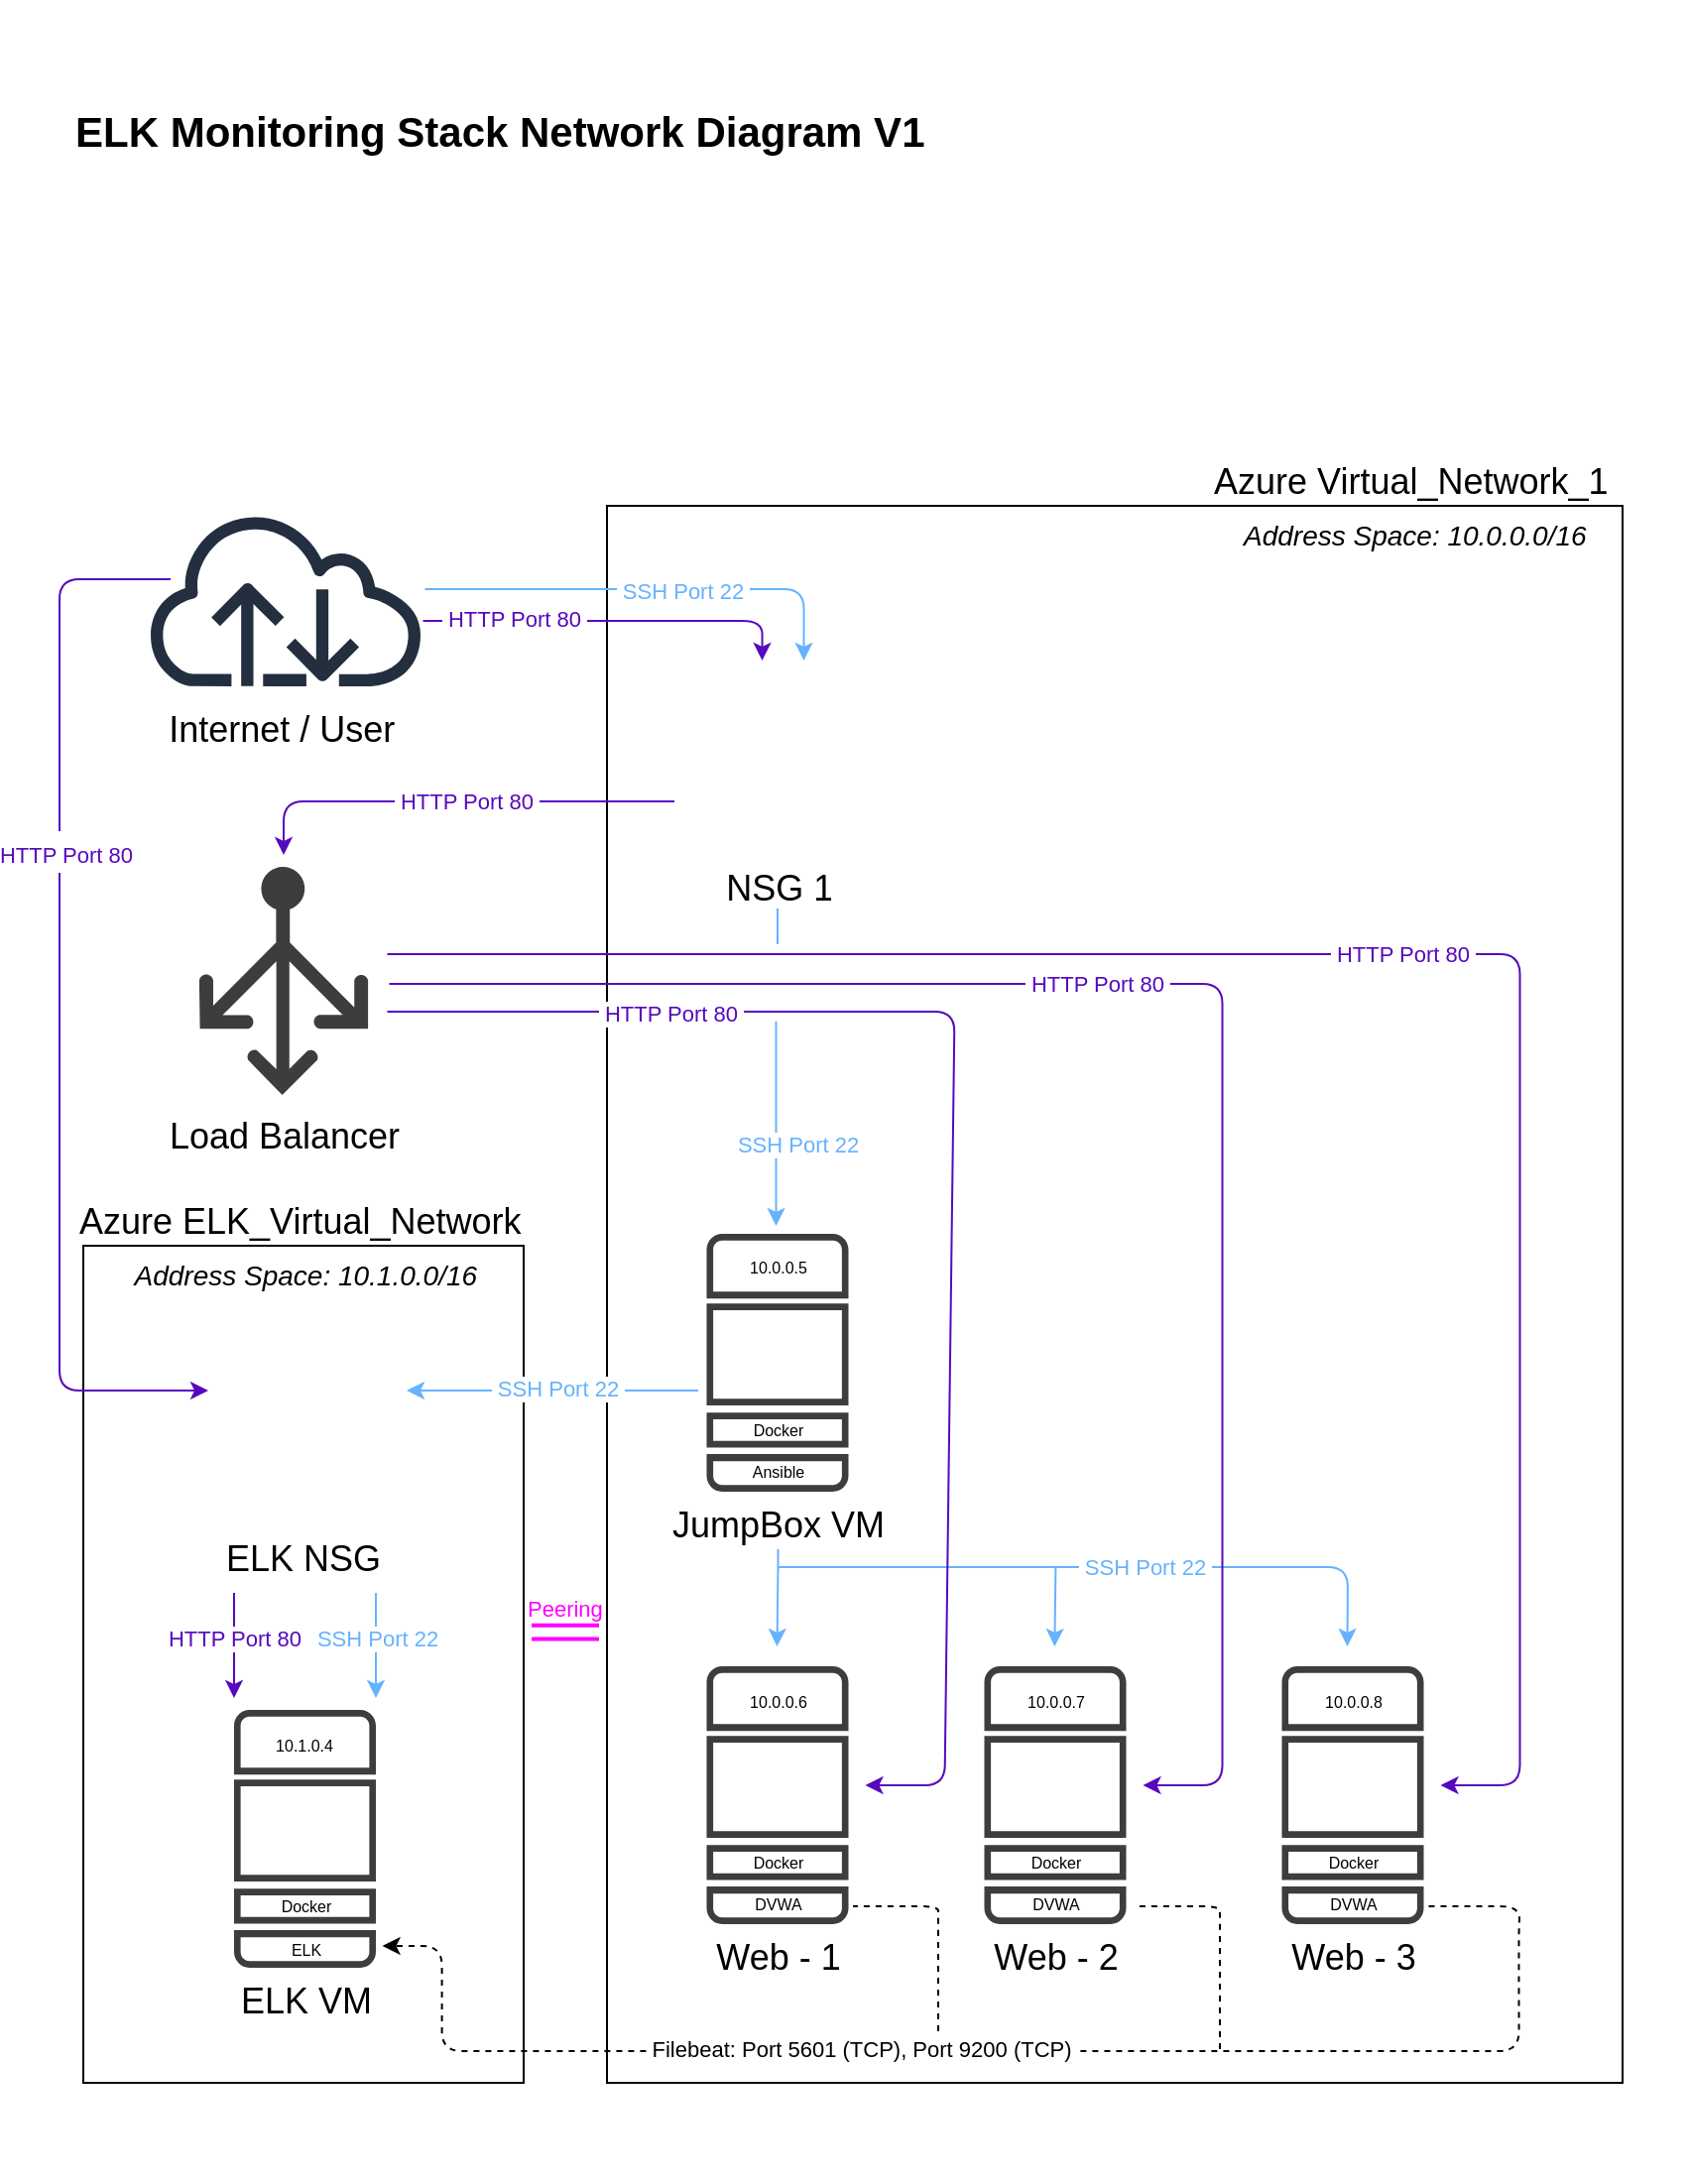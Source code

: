 <mxfile version="13.7.2" type="google"><diagram id="b9fKlHiXjca3_mxiu_G_" name="Page-1"><mxGraphModel dx="1558" dy="871" grid="0" gridSize="10" guides="1" tooltips="1" connect="1" arrows="1" fold="1" page="1" pageScale="1" pageWidth="850" pageHeight="1100" math="0" shadow="0"><root><mxCell id="0"/><mxCell id="1" parent="0"/><mxCell id="QdMaAmg-uAzreIwbfFAJ-1" value="" style="rounded=0;whiteSpace=wrap;html=1;strokeColor=none;" parent="1" vertex="1"><mxGeometry width="850" height="1100" as="geometry"/></mxCell><mxCell id="QdMaAmg-uAzreIwbfFAJ-8" value="" style="verticalLabelPosition=bottom;verticalAlign=top;html=1;shape=mxgraph.basic.rect;fillColor2=none;strokeWidth=1;size=20;indent=5;shadow=0;fontFamily=Helvetica;fontSize=15;fontColor=#000000;" parent="1" vertex="1"><mxGeometry x="42" y="628" width="222" height="422" as="geometry"/></mxCell><mxCell id="QdMaAmg-uAzreIwbfFAJ-27" value="ELK VM" style="points=[[0.015,0.015,0],[0.985,0.015,0],[0.985,0.985,0],[0.015,0.985,0],[0.25,0,0],[0.5,0,0],[0.75,0,0],[1,0.25,0],[1,0.5,0],[1,0.75,0],[0.75,1,0],[0.5,1,0],[0.25,1,0],[0,0.75,0],[0,0.5,0],[0,0.25,0]];verticalLabelPosition=bottom;html=1;verticalAlign=top;aspect=fixed;align=center;pointerEvents=1;shape=mxgraph.cisco19.server;fillColor=#3D3D3D;strokeColor=none;shadow=0;fontFamily=Helvetica;fontSize=18;fontColor=#000000;" parent="1" vertex="1"><mxGeometry x="118" y="862" width="71.5" height="130" as="geometry"/></mxCell><mxCell id="jG11KLYhDH98yMOXeTT1-23" value="" style="rounded=0;whiteSpace=wrap;html=1;" vertex="1" parent="1"><mxGeometry x="306" y="255" width="512" height="795" as="geometry"/></mxCell><mxCell id="QdMaAmg-uAzreIwbfFAJ-7" value="ELK Monitoring Stack Network Diagram V1" style="text;spacingLeft=4;spacingRight=4;overflow=hidden;rotatable=0;points=[[0,0.5],[1,0.5]];portConstraint=eastwest;fontSize=21;shadow=0;fontFamily=Helvetica;fontStyle=1;" parent="1" vertex="1"><mxGeometry x="32" y="47" width="450" height="30" as="geometry"/></mxCell><mxCell id="QdMaAmg-uAzreIwbfFAJ-13" value="" style="shape=image;html=1;verticalAlign=top;verticalLabelPosition=bottom;labelBackgroundColor=#ffffff;imageAspect=0;aspect=fixed;image=https://cdn2.iconfinder.com/data/icons/e-commerce-glyph-2/614/25_-_Shield-128.png;shadow=0;fontFamily=Helvetica;fontSize=18;fontColor=#000000;fillColor=#5E5E5E;" parent="1" vertex="1"><mxGeometry x="89" y="658" width="128" height="128" as="geometry"/></mxCell><mxCell id="QdMaAmg-uAzreIwbfFAJ-26" value="" style="group" parent="1" vertex="1" connectable="0"><mxGeometry x="106" y="877" width="71.5" height="130" as="geometry"/></mxCell><mxCell id="QdMaAmg-uAzreIwbfFAJ-28" value="" style="verticalLabelPosition=bottom;verticalAlign=top;html=1;shape=mxgraph.basic.rect;fillColor2=none;strokeWidth=1;size=20;indent=5;shadow=0;fillColor=#ffffff;fontFamily=Helvetica;fontSize=18;fontColor=#000000;strokeColor=none;" parent="QdMaAmg-uAzreIwbfFAJ-26" vertex="1"><mxGeometry x="20.12" y="27.38" width="50" height="40" as="geometry"/></mxCell><mxCell id="QdMaAmg-uAzreIwbfFAJ-50" value="" style="group" parent="1" vertex="1" connectable="0"><mxGeometry x="59" y="217" width="179" height="170" as="geometry"/></mxCell><mxCell id="QdMaAmg-uAzreIwbfFAJ-3" value="" style="outlineConnect=0;fontColor=#232F3E;gradientColor=none;strokeColor=#232F3E;fillColor=#ffffff;dashed=0;verticalLabelPosition=bottom;verticalAlign=top;align=center;html=1;fontSize=12;fontStyle=0;aspect=fixed;shape=mxgraph.aws4.resourceIcon;resIcon=mxgraph.aws4.internet;" parent="QdMaAmg-uAzreIwbfFAJ-50" vertex="1"><mxGeometry width="170" height="170" as="geometry"/></mxCell><mxCell id="QdMaAmg-uAzreIwbfFAJ-49" value="Internet / User" style="text;spacingLeft=4;spacingRight=4;overflow=hidden;rotatable=0;points=[[0,0.5],[1,0.5]];portConstraint=eastwest;fontSize=18;shadow=0;fontFamily=Helvetica;fontStyle=0;" parent="QdMaAmg-uAzreIwbfFAJ-50" vertex="1"><mxGeometry x="20.12" y="133" width="129.75" height="28" as="geometry"/></mxCell><mxCell id="QdMaAmg-uAzreIwbfFAJ-52" value="&lt;font style=&quot;font-size: 18px&quot;&gt;Load Balancer&lt;/font&gt;" style="aspect=fixed;pointerEvents=1;shadow=0;dashed=0;html=1;strokeColor=none;labelPosition=center;verticalLabelPosition=bottom;verticalAlign=top;align=center;fillColor=#3D3D3D;shape=mxgraph.azure.load_balancer_generic;fontFamily=Helvetica;fontSize=21;fontColor=#000000;" parent="1" vertex="1"><mxGeometry x="100.45" y="437" width="85.1" height="115" as="geometry"/></mxCell><mxCell id="jG11KLYhDH98yMOXeTT1-22" value="" style="group" vertex="1" connectable="0" parent="1"><mxGeometry x="328" y="350" width="438.25" height="620" as="geometry"/></mxCell><mxCell id="QdMaAmg-uAzreIwbfFAJ-12" value="" style="shape=image;html=1;verticalAlign=top;verticalLabelPosition=bottom;labelBackgroundColor=#ffffff;imageAspect=0;aspect=fixed;image=https://cdn2.iconfinder.com/data/icons/e-commerce-glyph-2/614/25_-_Shield-128.png;shadow=0;fontFamily=Helvetica;fontSize=18;fontColor=#000000;fillColor=#5E5E5E;" parent="jG11KLYhDH98yMOXeTT1-22" vertex="1"><mxGeometry y="-28" width="128" height="128" as="geometry"/></mxCell><mxCell id="QdMaAmg-uAzreIwbfFAJ-30" value="" style="group" parent="jG11KLYhDH98yMOXeTT1-22" vertex="1" connectable="0"><mxGeometry x="28.25" y="272" width="71.5" height="130" as="geometry"/></mxCell><mxCell id="QdMaAmg-uAzreIwbfFAJ-31" value="JumpBox VM" style="points=[[0.015,0.015,0],[0.985,0.015,0],[0.985,0.985,0],[0.015,0.985,0],[0.25,0,0],[0.5,0,0],[0.75,0,0],[1,0.25,0],[1,0.5,0],[1,0.75,0],[0.75,1,0],[0.5,1,0],[0.25,1,0],[0,0.75,0],[0,0.5,0],[0,0.25,0]];verticalLabelPosition=bottom;html=1;verticalAlign=top;aspect=fixed;align=center;pointerEvents=1;shape=mxgraph.cisco19.server;fillColor=#3D3D3D;strokeColor=none;shadow=0;fontFamily=Helvetica;fontSize=18;fontColor=#000000;" parent="QdMaAmg-uAzreIwbfFAJ-30" vertex="1"><mxGeometry width="71.5" height="130" as="geometry"/></mxCell><mxCell id="QdMaAmg-uAzreIwbfFAJ-32" value="" style="verticalLabelPosition=bottom;verticalAlign=top;html=1;shape=mxgraph.basic.rect;fillColor2=none;strokeWidth=1;size=20;indent=5;shadow=0;fillColor=#ffffff;fontFamily=Helvetica;fontSize=18;fontColor=#000000;strokeColor=none;" parent="QdMaAmg-uAzreIwbfFAJ-30" vertex="1"><mxGeometry x="10.75" y="40" width="50" height="40" as="geometry"/></mxCell><mxCell id="QdMaAmg-uAzreIwbfFAJ-33" value="" style="shape=image;html=1;verticalAlign=top;verticalLabelPosition=bottom;labelBackgroundColor=#ffffff;imageAspect=0;aspect=fixed;image=https://cdn1.iconfinder.com/data/icons/social-media-2106/24/social_media_social_media_logo_docker-128.png;shadow=0;fillColor=#3D3D3D;fontFamily=Helvetica;fontSize=18;fontColor=#000000;" parent="QdMaAmg-uAzreIwbfFAJ-30" vertex="1"><mxGeometry x="13.37" y="40" width="44.75" height="44.75" as="geometry"/></mxCell><mxCell id="jG11KLYhDH98yMOXeTT1-66" value="Ansible" style="edgeLabel;resizable=0;html=1;align=center;verticalAlign=middle;fontSize=8;" connectable="0" vertex="1" parent="QdMaAmg-uAzreIwbfFAJ-30"><mxGeometry x="35.74" y="120.002" as="geometry"/></mxCell><mxCell id="jG11KLYhDH98yMOXeTT1-93" value="&lt;font style=&quot;font-size: 8px&quot;&gt;10.0.0.5&lt;/font&gt;" style="edgeLabel;resizable=0;html=1;align=center;verticalAlign=middle;fontSize=8;" connectable="0" vertex="1" parent="QdMaAmg-uAzreIwbfFAJ-30"><mxGeometry x="35.75" y="16.999" as="geometry"/></mxCell><mxCell id="QdMaAmg-uAzreIwbfFAJ-36" value="" style="group" parent="jG11KLYhDH98yMOXeTT1-22" vertex="1" connectable="0"><mxGeometry x="28.25" y="490" width="71.5" height="130" as="geometry"/></mxCell><mxCell id="QdMaAmg-uAzreIwbfFAJ-37" value="Web - 1" style="points=[[0.015,0.015,0],[0.985,0.015,0],[0.985,0.985,0],[0.015,0.985,0],[0.25,0,0],[0.5,0,0],[0.75,0,0],[1,0.25,0],[1,0.5,0],[1,0.75,0],[0.75,1,0],[0.5,1,0],[0.25,1,0],[0,0.75,0],[0,0.5,0],[0,0.25,0]];verticalLabelPosition=bottom;html=1;verticalAlign=top;aspect=fixed;align=center;pointerEvents=1;shape=mxgraph.cisco19.server;fillColor=#3D3D3D;strokeColor=none;shadow=0;fontFamily=Helvetica;fontSize=18;fontColor=#000000;" parent="QdMaAmg-uAzreIwbfFAJ-36" vertex="1"><mxGeometry width="71.5" height="130" as="geometry"/></mxCell><mxCell id="QdMaAmg-uAzreIwbfFAJ-38" value="" style="verticalLabelPosition=bottom;verticalAlign=top;html=1;shape=mxgraph.basic.rect;fillColor2=none;strokeWidth=1;size=20;indent=5;shadow=0;fillColor=#ffffff;fontFamily=Helvetica;fontSize=18;fontColor=#000000;strokeColor=none;" parent="QdMaAmg-uAzreIwbfFAJ-36" vertex="1"><mxGeometry x="10.75" y="40" width="50" height="40" as="geometry"/></mxCell><mxCell id="QdMaAmg-uAzreIwbfFAJ-39" value="" style="shape=image;html=1;verticalAlign=top;verticalLabelPosition=bottom;labelBackgroundColor=#ffffff;imageAspect=0;aspect=fixed;image=https://cdn1.iconfinder.com/data/icons/social-media-2106/24/social_media_social_media_logo_docker-128.png;shadow=0;fillColor=#3D3D3D;fontFamily=Helvetica;fontSize=18;fontColor=#000000;" parent="QdMaAmg-uAzreIwbfFAJ-36" vertex="1"><mxGeometry x="13.37" y="40" width="44.75" height="44.75" as="geometry"/></mxCell><mxCell id="jG11KLYhDH98yMOXeTT1-70" value="&lt;font style=&quot;font-size: 8px&quot;&gt;Docker&lt;/font&gt;" style="edgeLabel;resizable=0;html=1;align=center;verticalAlign=middle;fontSize=8;" connectable="0" vertex="1" parent="QdMaAmg-uAzreIwbfFAJ-36"><mxGeometry x="35.74" y="98.997" as="geometry"/></mxCell><mxCell id="jG11KLYhDH98yMOXeTT1-74" value="&lt;font style=&quot;font-size: 8px&quot;&gt;DVWA&lt;/font&gt;" style="edgeLabel;resizable=0;html=1;align=center;verticalAlign=middle;fontSize=8;" connectable="0" vertex="1" parent="QdMaAmg-uAzreIwbfFAJ-36"><mxGeometry x="35.74" y="119.997" as="geometry"/></mxCell><mxCell id="jG11KLYhDH98yMOXeTT1-92" value="&lt;font style=&quot;font-size: 8px&quot;&gt;10.0.0.6&lt;/font&gt;" style="edgeLabel;resizable=0;html=1;align=center;verticalAlign=middle;fontSize=8;" connectable="0" vertex="1" parent="QdMaAmg-uAzreIwbfFAJ-36"><mxGeometry x="35.75" y="17.999" as="geometry"/></mxCell><mxCell id="QdMaAmg-uAzreIwbfFAJ-40" value="" style="group" parent="jG11KLYhDH98yMOXeTT1-22" vertex="1" connectable="0"><mxGeometry x="168.25" y="490" width="71.5" height="130" as="geometry"/></mxCell><mxCell id="QdMaAmg-uAzreIwbfFAJ-41" value="Web - 2" style="points=[[0.015,0.015,0],[0.985,0.015,0],[0.985,0.985,0],[0.015,0.985,0],[0.25,0,0],[0.5,0,0],[0.75,0,0],[1,0.25,0],[1,0.5,0],[1,0.75,0],[0.75,1,0],[0.5,1,0],[0.25,1,0],[0,0.75,0],[0,0.5,0],[0,0.25,0]];verticalLabelPosition=bottom;html=1;verticalAlign=top;aspect=fixed;align=center;pointerEvents=1;shape=mxgraph.cisco19.server;fillColor=#3D3D3D;strokeColor=none;shadow=0;fontFamily=Helvetica;fontSize=18;fontColor=#000000;" parent="QdMaAmg-uAzreIwbfFAJ-40" vertex="1"><mxGeometry width="71.5" height="130" as="geometry"/></mxCell><mxCell id="QdMaAmg-uAzreIwbfFAJ-42" value="" style="verticalLabelPosition=bottom;verticalAlign=top;html=1;shape=mxgraph.basic.rect;fillColor2=none;strokeWidth=1;size=20;indent=5;shadow=0;fillColor=#ffffff;fontFamily=Helvetica;fontSize=18;fontColor=#000000;strokeColor=none;" parent="QdMaAmg-uAzreIwbfFAJ-40" vertex="1"><mxGeometry x="10.75" y="40" width="50" height="40" as="geometry"/></mxCell><mxCell id="QdMaAmg-uAzreIwbfFAJ-43" value="" style="shape=image;html=1;verticalAlign=top;verticalLabelPosition=bottom;labelBackgroundColor=#ffffff;imageAspect=0;aspect=fixed;image=https://cdn1.iconfinder.com/data/icons/social-media-2106/24/social_media_social_media_logo_docker-128.png;shadow=0;fillColor=#3D3D3D;fontFamily=Helvetica;fontSize=18;fontColor=#000000;" parent="QdMaAmg-uAzreIwbfFAJ-40" vertex="1"><mxGeometry x="13.37" y="40" width="44.75" height="44.75" as="geometry"/></mxCell><mxCell id="jG11KLYhDH98yMOXeTT1-71" value="&lt;font style=&quot;font-size: 8px&quot;&gt;Docker&lt;/font&gt;" style="edgeLabel;resizable=0;html=1;align=center;verticalAlign=middle;fontSize=8;" connectable="0" vertex="1" parent="QdMaAmg-uAzreIwbfFAJ-40"><mxGeometry x="35.75" y="98.997" as="geometry"/></mxCell><mxCell id="jG11KLYhDH98yMOXeTT1-75" value="&lt;font style=&quot;font-size: 8px&quot;&gt;DVWA&lt;/font&gt;" style="edgeLabel;resizable=0;html=1;align=center;verticalAlign=middle;fontSize=8;" connectable="0" vertex="1" parent="QdMaAmg-uAzreIwbfFAJ-40"><mxGeometry x="35.74" y="119.997" as="geometry"/></mxCell><mxCell id="jG11KLYhDH98yMOXeTT1-94" value="&lt;font style=&quot;font-size: 8px&quot;&gt;10.0.0.7&lt;/font&gt;" style="edgeLabel;resizable=0;html=1;align=center;verticalAlign=middle;fontSize=8;" connectable="0" vertex="1" parent="QdMaAmg-uAzreIwbfFAJ-40"><mxGeometry x="35.75" y="17.999" as="geometry"/></mxCell><mxCell id="QdMaAmg-uAzreIwbfFAJ-44" value="" style="group" parent="jG11KLYhDH98yMOXeTT1-22" vertex="1" connectable="0"><mxGeometry x="318.25" y="490" width="71.5" height="130" as="geometry"/></mxCell><mxCell id="QdMaAmg-uAzreIwbfFAJ-45" value="Web - 3" style="points=[[0.015,0.015,0],[0.985,0.015,0],[0.985,0.985,0],[0.015,0.985,0],[0.25,0,0],[0.5,0,0],[0.75,0,0],[1,0.25,0],[1,0.5,0],[1,0.75,0],[0.75,1,0],[0.5,1,0],[0.25,1,0],[0,0.75,0],[0,0.5,0],[0,0.25,0]];verticalLabelPosition=bottom;html=1;verticalAlign=top;aspect=fixed;align=center;pointerEvents=1;shape=mxgraph.cisco19.server;fillColor=#3D3D3D;strokeColor=none;shadow=0;fontFamily=Helvetica;fontSize=18;fontColor=#000000;" parent="QdMaAmg-uAzreIwbfFAJ-44" vertex="1"><mxGeometry width="71.5" height="130" as="geometry"/></mxCell><mxCell id="QdMaAmg-uAzreIwbfFAJ-46" value="" style="verticalLabelPosition=bottom;verticalAlign=top;html=1;shape=mxgraph.basic.rect;fillColor2=none;strokeWidth=1;size=20;indent=5;shadow=0;fillColor=#ffffff;fontFamily=Helvetica;fontSize=18;fontColor=#000000;strokeColor=none;" parent="QdMaAmg-uAzreIwbfFAJ-44" vertex="1"><mxGeometry x="10.75" y="40" width="50" height="40" as="geometry"/></mxCell><mxCell id="QdMaAmg-uAzreIwbfFAJ-47" value="" style="shape=image;html=1;verticalAlign=top;verticalLabelPosition=bottom;labelBackgroundColor=#ffffff;imageAspect=0;aspect=fixed;image=https://cdn1.iconfinder.com/data/icons/social-media-2106/24/social_media_social_media_logo_docker-128.png;shadow=0;fillColor=#3D3D3D;fontFamily=Helvetica;fontSize=18;fontColor=#000000;" parent="QdMaAmg-uAzreIwbfFAJ-44" vertex="1"><mxGeometry x="13.37" y="40" width="44.75" height="44.75" as="geometry"/></mxCell><mxCell id="jG11KLYhDH98yMOXeTT1-72" value="&lt;font style=&quot;font-size: 8px&quot;&gt;Docker&lt;/font&gt;" style="edgeLabel;resizable=0;html=1;align=center;verticalAlign=middle;fontSize=8;" connectable="0" vertex="1" parent="QdMaAmg-uAzreIwbfFAJ-44"><mxGeometry x="35.75" y="98.997" as="geometry"/></mxCell><mxCell id="jG11KLYhDH98yMOXeTT1-76" value="&lt;font style=&quot;font-size: 8px&quot;&gt;DVWA&lt;/font&gt;" style="edgeLabel;resizable=0;html=1;align=center;verticalAlign=middle;fontSize=8;" connectable="0" vertex="1" parent="QdMaAmg-uAzreIwbfFAJ-44"><mxGeometry x="35.75" y="119.997" as="geometry"/></mxCell><mxCell id="jG11KLYhDH98yMOXeTT1-95" value="&lt;font style=&quot;font-size: 8px&quot;&gt;10.0.0.8&lt;/font&gt;" style="edgeLabel;resizable=0;html=1;align=center;verticalAlign=middle;fontSize=8;" connectable="0" vertex="1" parent="QdMaAmg-uAzreIwbfFAJ-44"><mxGeometry x="35.75" y="17.999" as="geometry"/></mxCell><mxCell id="jqJ9_pUD_iUYPX8hGnR9-3" value="" style="endArrow=classic;html=1;fillColor=#dae8fc;fontColor=#66B2FF;strokeColor=#66B2FF;" parent="jG11KLYhDH98yMOXeTT1-22" edge="1"><mxGeometry relative="1" as="geometry"><mxPoint x="63.25" y="165" as="sourcePoint"/><mxPoint x="63.25" y="268" as="targetPoint"/></mxGeometry></mxCell><mxCell id="jqJ9_pUD_iUYPX8hGnR9-4" value="&lt;font style=&quot;font-size: 8px&quot;&gt;Docker&lt;/font&gt;" style="edgeLabel;resizable=0;html=1;align=center;verticalAlign=middle;fontSize=8;" parent="jqJ9_pUD_iUYPX8hGnR9-3" connectable="0" vertex="1"><mxGeometry relative="1" as="geometry"><mxPoint x="0.74" y="154.55" as="offset"/></mxGeometry></mxCell><mxCell id="jG11KLYhDH98yMOXeTT1-12" value="" style="group" vertex="1" connectable="0" parent="jG11KLYhDH98yMOXeTT1-22"><mxGeometry x="49.25" y="431" width="302.25" height="49" as="geometry"/></mxCell><mxCell id="jqJ9_pUD_iUYPX8hGnR9-8" value="" style="endArrow=classic;html=1;fillColor=#66B2FF;fontColor=#66B2FF;strokeColor=#66B2FF;" parent="jG11KLYhDH98yMOXeTT1-12" edge="1"><mxGeometry width="50" height="50" relative="1" as="geometry"><mxPoint x="9" y="9" as="sourcePoint"/><mxPoint x="302" y="49" as="targetPoint"/><Array as="points"><mxPoint x="302.25" y="9"/></Array></mxGeometry></mxCell><mxCell id="jG11KLYhDH98yMOXeTT1-3" value="&lt;font color=&quot;#66b2ff&quot;&gt;&amp;nbsp;SSH Port 22&amp;nbsp;&lt;/font&gt;" style="edgeLabel;html=1;align=center;verticalAlign=middle;resizable=0;points=[];" vertex="1" connectable="0" parent="jqJ9_pUD_iUYPX8hGnR9-8"><mxGeometry x="0.481" relative="1" as="geometry"><mxPoint x="-56.67" y="-0.5" as="offset"/></mxGeometry></mxCell><mxCell id="jqJ9_pUD_iUYPX8hGnR9-5" value="" style="endArrow=classic;html=1;fillColor=#dae8fc;fontColor=#66B2FF;strokeColor=#66B2FF;" parent="jG11KLYhDH98yMOXeTT1-12" edge="1"><mxGeometry relative="1" as="geometry"><mxPoint x="14.99" y="9" as="sourcePoint"/><mxPoint x="14.51" y="49" as="targetPoint"/></mxGeometry></mxCell><mxCell id="jG11KLYhDH98yMOXeTT1-1" value="" style="endArrow=classic;html=1;fillColor=#dae8fc;fontColor=#66B2FF;strokeColor=#66B2FF;" edge="1" parent="jG11KLYhDH98yMOXeTT1-12"><mxGeometry relative="1" as="geometry"><mxPoint x="154.94" y="9" as="sourcePoint"/><mxPoint x="154.46" y="49" as="targetPoint"/></mxGeometry></mxCell><mxCell id="jG11KLYhDH98yMOXeTT1-4" value="" style="rounded=0;whiteSpace=wrap;html=1;strokeColor=none;" vertex="1" parent="jG11KLYhDH98yMOXeTT1-12"><mxGeometry y="7" width="15" height="3" as="geometry"/></mxCell><mxCell id="jG11KLYhDH98yMOXeTT1-11" value="" style="endArrow=none;html=1;strokeColor=#66B2FF;" edge="1" parent="jG11KLYhDH98yMOXeTT1-12"><mxGeometry width="50" height="50" relative="1" as="geometry"><mxPoint x="15" y="10" as="sourcePoint"/><mxPoint x="15" as="targetPoint"/></mxGeometry></mxCell><mxCell id="jG11KLYhDH98yMOXeTT1-15" value="" style="endArrow=classic;html=1;strokeColor=#5709BD;" edge="1" parent="jG11KLYhDH98yMOXeTT1-22"><mxGeometry width="50" height="50" relative="1" as="geometry"><mxPoint x="-132.75" y="131" as="sourcePoint"/><mxPoint x="398.25" y="550" as="targetPoint"/><Array as="points"><mxPoint x="438.25" y="131"/><mxPoint x="438.25" y="550"/></Array></mxGeometry></mxCell><mxCell id="jG11KLYhDH98yMOXeTT1-20" value="&lt;font color=&quot;#5709bd&quot;&gt;&amp;nbsp;HTTP Port 80&amp;nbsp;&lt;/font&gt;" style="edgeLabel;html=1;align=center;verticalAlign=middle;resizable=0;points=[];" vertex="1" connectable="0" parent="jG11KLYhDH98yMOXeTT1-15"><mxGeometry x="-0.76" y="1" relative="1" as="geometry"><mxPoint x="387.75" y="1" as="offset"/></mxGeometry></mxCell><mxCell id="jG11KLYhDH98yMOXeTT1-17" value="" style="endArrow=classic;html=1;strokeColor=#5709BD;" edge="1" parent="jG11KLYhDH98yMOXeTT1-22"><mxGeometry width="50" height="50" relative="1" as="geometry"><mxPoint x="-132.75" y="160" as="sourcePoint"/><mxPoint x="108.25" y="550" as="targetPoint"/><Array as="points"><mxPoint x="153.25" y="160"/><mxPoint x="148.25" y="550"/></Array></mxGeometry></mxCell><mxCell id="jG11KLYhDH98yMOXeTT1-45" value="&lt;font color=&quot;#5709bd&quot;&gt;&amp;nbsp;HTTP Port 80&amp;nbsp;&lt;/font&gt;" style="edgeLabel;html=1;align=center;verticalAlign=middle;resizable=0;points=[];" vertex="1" connectable="0" parent="jG11KLYhDH98yMOXeTT1-17"><mxGeometry x="-0.656" y="-1" relative="1" as="geometry"><mxPoint x="19" as="offset"/></mxGeometry></mxCell><mxCell id="jG11KLYhDH98yMOXeTT1-18" value="" style="endArrow=classic;html=1;strokeColor=#5709BD;" edge="1" parent="jG11KLYhDH98yMOXeTT1-22"><mxGeometry width="50" height="50" relative="1" as="geometry"><mxPoint x="-131.75" y="146" as="sourcePoint"/><mxPoint x="248.25" y="550" as="targetPoint"/><Array as="points"><mxPoint x="288.25" y="146"/><mxPoint x="288.25" y="550"/></Array></mxGeometry></mxCell><mxCell id="jG11KLYhDH98yMOXeTT1-43" value="&lt;span style=&quot;color: rgba(0 , 0 , 0 , 0) ; font-family: monospace ; font-size: 0px ; background-color: rgb(248 , 249 , 250)&quot;&gt;%3CmxGraphModel%3E%3Croot%3E%3CmxCell%20id%3D%220%22%2F%3E%3CmxCell%20id%3D%221%22%20parent%3D%220%22%2F%3E%3CmxCell%20id%3D%222%22%20value%3D%22%26lt%3Bfont%20color%3D%26quot%3B%235709bd%26quot%3B%26gt%3BHTTP%20Port%2080%26lt%3B%2Ffont%26gt%3B%22%20style%3D%22edgeLabel%3Bhtml%3D1%3Balign%3Dcenter%3BverticalAlign%3Dmiddle%3Bresizable%3D0%3Bpoints%3D%5B%5D%3B%22%20vertex%3D%221%22%20connectable%3D%220%22%20parent%3D%221%22%3E%3CmxGeometry%20x%3D%22698%22%20y%3D%22481%22%20as%3D%22geometry%22%2F%3E%3C%2FmxCell%3E%3C%2Froot%3E%3C%2FmxGraphModel%3Eht&lt;/span&gt;" style="edgeLabel;html=1;align=center;verticalAlign=middle;resizable=0;points=[];" vertex="1" connectable="0" parent="jG11KLYhDH98yMOXeTT1-18"><mxGeometry x="-0.236" y="-3" relative="1" as="geometry"><mxPoint as="offset"/></mxGeometry></mxCell><mxCell id="jG11KLYhDH98yMOXeTT1-44" value="&lt;font color=&quot;#5709bd&quot;&gt;&amp;nbsp;HTTP Port 80&amp;nbsp;&lt;/font&gt;" style="edgeLabel;html=1;align=center;verticalAlign=middle;resizable=0;points=[];" vertex="1" connectable="0" parent="jG11KLYhDH98yMOXeTT1-18"><mxGeometry x="-0.243" y="1" relative="1" as="geometry"><mxPoint x="29" y="1" as="offset"/></mxGeometry></mxCell><mxCell id="jG11KLYhDH98yMOXeTT1-48" value="" style="line;strokeWidth=1;direction=south;html=1;strokeColor=#66B2FF;" vertex="1" parent="jG11KLYhDH98yMOXeTT1-22"><mxGeometry x="59" y="108" width="10" height="18" as="geometry"/></mxCell><mxCell id="jG11KLYhDH98yMOXeTT1-37" value="" style="edgeStyle=segmentEdgeStyle;endArrow=classic;html=1;strokeColor=#5709BD;" edge="1" parent="jG11KLYhDH98yMOXeTT1-22"><mxGeometry width="50" height="50" relative="1" as="geometry"><mxPoint x="-114.75" y="-37" as="sourcePoint"/><mxPoint x="56.25" y="-17" as="targetPoint"/></mxGeometry></mxCell><mxCell id="jG11KLYhDH98yMOXeTT1-38" value="&lt;font color=&quot;#5709bd&quot;&gt;&amp;nbsp;HTTP Port 80&amp;nbsp;&lt;/font&gt;" style="edgeLabel;html=1;align=center;verticalAlign=middle;resizable=0;points=[];" vertex="1" connectable="0" parent="jG11KLYhDH98yMOXeTT1-37"><mxGeometry x="-0.491" relative="1" as="geometry"><mxPoint x="-3.49" y="-1" as="offset"/></mxGeometry></mxCell><mxCell id="jG11KLYhDH98yMOXeTT1-35" value="" style="edgeStyle=segmentEdgeStyle;endArrow=classic;html=1;strokeColor=#66B2FF;" edge="1" parent="jG11KLYhDH98yMOXeTT1-22"><mxGeometry width="50" height="50" relative="1" as="geometry"><mxPoint x="-113.75" y="-53" as="sourcePoint"/><mxPoint x="77.25" y="-17" as="targetPoint"/></mxGeometry></mxCell><mxCell id="jG11KLYhDH98yMOXeTT1-36" value="&lt;font color=&quot;#66b2ff&quot;&gt;&amp;nbsp;SSH Port 22&amp;nbsp;&lt;/font&gt;" style="edgeLabel;html=1;align=center;verticalAlign=middle;resizable=0;points=[];" vertex="1" connectable="0" parent="jG11KLYhDH98yMOXeTT1-35"><mxGeometry x="-0.491" relative="1" as="geometry"><mxPoint x="71.33" y="1" as="offset"/></mxGeometry></mxCell><mxCell id="jG11KLYhDH98yMOXeTT1-51" value="NSG 1" style="text;spacingLeft=4;spacingRight=4;overflow=hidden;rotatable=0;points=[[0,0.5],[1,0.5]];portConstraint=eastwest;fontSize=18;shadow=0;fontFamily=Helvetica;fontStyle=0;" vertex="1" parent="jG11KLYhDH98yMOXeTT1-22"><mxGeometry x="32.12" y="80" width="63.75" height="30" as="geometry"/></mxCell><mxCell id="jG11KLYhDH98yMOXeTT1-24" value="" style="endArrow=classic;html=1;fillColor=#dae8fc;fontColor=#66B2FF;strokeColor=#66B2FF;" edge="1" parent="1"><mxGeometry relative="1" as="geometry"><mxPoint x="189.5" y="803" as="sourcePoint"/><mxPoint x="189.5" y="856" as="targetPoint"/></mxGeometry></mxCell><mxCell id="jG11KLYhDH98yMOXeTT1-25" value="&lt;font color=&quot;#66b2ff&quot;&gt;SSH Port 22&lt;/font&gt;" style="edgeLabel;resizable=0;html=1;align=center;verticalAlign=middle;" connectable="0" vertex="1" parent="jG11KLYhDH98yMOXeTT1-24"><mxGeometry relative="1" as="geometry"><mxPoint x="0.08" y="-4" as="offset"/></mxGeometry></mxCell><mxCell id="jG11KLYhDH98yMOXeTT1-27" value="" style="endArrow=classic;html=1;strokeColor=#66B2FF;" edge="1" parent="1"><mxGeometry width="50" height="50" relative="1" as="geometry"><mxPoint x="352" y="701" as="sourcePoint"/><mxPoint x="205" y="701" as="targetPoint"/><Array as="points"/></mxGeometry></mxCell><mxCell id="jG11KLYhDH98yMOXeTT1-34" value="&lt;font color=&quot;#66b2ff&quot;&gt;&amp;nbsp;SSH Port 22&amp;nbsp;&lt;/font&gt;" style="edgeLabel;html=1;align=center;verticalAlign=middle;resizable=0;points=[];" vertex="1" connectable="0" parent="jG11KLYhDH98yMOXeTT1-27"><mxGeometry x="0.136" relative="1" as="geometry"><mxPoint x="12.17" y="-1" as="offset"/></mxGeometry></mxCell><mxCell id="jG11KLYhDH98yMOXeTT1-53" value="" style="edgeStyle=segmentEdgeStyle;endArrow=classic;html=1;strokeColor=#5709BD;fontSize=18;fontColor=#000000;" edge="1" parent="1"><mxGeometry width="50" height="50" relative="1" as="geometry"><mxPoint x="340" y="404" as="sourcePoint"/><mxPoint x="143" y="431" as="targetPoint"/></mxGeometry></mxCell><mxCell id="jG11KLYhDH98yMOXeTT1-54" value="&lt;font color=&quot;#5709bd&quot; style=&quot;font-size: 11px&quot;&gt;&amp;nbsp;HTTP Port 80&amp;nbsp;&lt;/font&gt;" style="edgeLabel;html=1;align=center;verticalAlign=middle;resizable=0;points=[];fontSize=18;fontColor=#000000;" vertex="1" connectable="0" parent="jG11KLYhDH98yMOXeTT1-53"><mxGeometry x="-0.035" relative="1" as="geometry"><mxPoint x="3" y="-2" as="offset"/></mxGeometry></mxCell><mxCell id="jG11KLYhDH98yMOXeTT1-58" value="" style="edgeStyle=segmentEdgeStyle;endArrow=classic;html=1;strokeColor=#5709BD;fontSize=18;fontColor=#000000;" edge="1" parent="1"><mxGeometry width="50" height="50" relative="1" as="geometry"><mxPoint x="86" y="292" as="sourcePoint"/><mxPoint x="105" y="701" as="targetPoint"/><Array as="points"><mxPoint x="30" y="292"/><mxPoint x="30" y="701"/></Array></mxGeometry></mxCell><mxCell id="jG11KLYhDH98yMOXeTT1-60" value="&lt;font style=&quot;font-size: 11px&quot; color=&quot;#5709bd&quot;&gt;HTTP Port 80&lt;/font&gt;" style="edgeLabel;html=1;align=center;verticalAlign=middle;resizable=0;points=[];fontSize=18;fontColor=#000000;" vertex="1" connectable="0" parent="jG11KLYhDH98yMOXeTT1-58"><mxGeometry x="-0.291" y="3" relative="1" as="geometry"><mxPoint y="1" as="offset"/></mxGeometry></mxCell><mxCell id="jG11KLYhDH98yMOXeTT1-61" value="" style="endArrow=classic;html=1;fillColor=#dae8fc;fontColor=#5709BD;strokeColor=#5709BD;" edge="1" parent="1"><mxGeometry relative="1" as="geometry"><mxPoint x="118" y="803" as="sourcePoint"/><mxPoint x="118" y="856" as="targetPoint"/></mxGeometry></mxCell><mxCell id="jG11KLYhDH98yMOXeTT1-62" value="&lt;font color=&quot;#5709bd&quot;&gt;HTTP Port 80&lt;/font&gt;" style="edgeLabel;resizable=0;html=1;align=center;verticalAlign=middle;" connectable="0" vertex="1" parent="jG11KLYhDH98yMOXeTT1-61"><mxGeometry relative="1" as="geometry"><mxPoint x="0.08" y="-4" as="offset"/></mxGeometry></mxCell><mxCell id="jG11KLYhDH98yMOXeTT1-64" value="ELK NSG" style="text;spacingLeft=4;spacingRight=4;overflow=hidden;rotatable=0;points=[[0,0.5],[1,0.5]];portConstraint=eastwest;fontSize=18;shadow=0;fontFamily=Helvetica;fontStyle=0;" vertex="1" parent="1"><mxGeometry x="107.94" y="768" width="90.12" height="30" as="geometry"/></mxCell><mxCell id="jG11KLYhDH98yMOXeTT1-65" value="&lt;font color=&quot;#66b2ff&quot;&gt;SSH Port 22&lt;/font&gt;" style="edgeLabel;resizable=0;html=1;align=center;verticalAlign=middle;" connectable="0" vertex="1" parent="1"><mxGeometry x="401.25" y="576.667" as="geometry"/></mxCell><mxCell id="jG11KLYhDH98yMOXeTT1-80" value="Azure Virtual_Network_1" style="text;spacingLeft=4;spacingRight=4;overflow=hidden;rotatable=0;points=[[0,0.5],[1,0.5]];portConstraint=eastwest;fontSize=18;shadow=0;fontFamily=Helvetica;fontStyle=0;" vertex="1" parent="1"><mxGeometry x="606" y="225" width="214" height="30" as="geometry"/></mxCell><mxCell id="jG11KLYhDH98yMOXeTT1-82" value="Azure ELK_Virtual_Network" style="text;spacingLeft=4;spacingRight=4;overflow=hidden;rotatable=0;points=[[0,0.5],[1,0.5]];portConstraint=eastwest;fontSize=18;shadow=0;fontFamily=Helvetica;fontStyle=0;" vertex="1" parent="1"><mxGeometry x="34" y="598" width="238" height="30" as="geometry"/></mxCell><mxCell id="QdMaAmg-uAzreIwbfFAJ-29" value="" style="shape=image;html=1;verticalAlign=top;verticalLabelPosition=bottom;labelBackgroundColor=#ffffff;imageAspect=0;aspect=fixed;image=https://cdn1.iconfinder.com/data/icons/social-media-2106/24/social_media_social_media_logo_docker-128.png;shadow=0;fillColor=#3D3D3D;fontFamily=Helvetica;fontSize=18;fontColor=#000000;" parent="1" vertex="1"><mxGeometry x="131.37" y="905" width="44.75" height="44.75" as="geometry"/></mxCell><mxCell id="jG11KLYhDH98yMOXeTT1-77" value="&lt;font style=&quot;font-size: 8px&quot;&gt;Docker&lt;/font&gt;" style="edgeLabel;resizable=0;html=1;align=center;verticalAlign=middle;fontSize=8;" connectable="0" vertex="1" parent="1"><mxGeometry x="153.75" y="960.999" as="geometry"/></mxCell><mxCell id="jG11KLYhDH98yMOXeTT1-78" value="&lt;font style=&quot;font-size: 8px&quot;&gt;ELK&lt;/font&gt;" style="edgeLabel;resizable=0;html=1;align=center;verticalAlign=middle;fontSize=8;" connectable="0" vertex="1" parent="1"><mxGeometry x="153.75" y="982.997" as="geometry"/></mxCell><mxCell id="jG11KLYhDH98yMOXeTT1-83" value="Address Space: 10.1.0.0/16" style="text;spacingLeft=4;spacingRight=4;overflow=hidden;rotatable=0;points=[[0,0.5],[1,0.5]];portConstraint=eastwest;fontSize=14;shadow=0;fontFamily=Helvetica;fontStyle=2;" vertex="1" parent="1"><mxGeometry x="61.75" y="628" width="184" height="30" as="geometry"/></mxCell><mxCell id="jG11KLYhDH98yMOXeTT1-84" value="Address Space: 10.0.0.0/16" style="text;spacingLeft=4;spacingRight=4;overflow=hidden;rotatable=0;points=[[0,0.5],[1,0.5]];portConstraint=eastwest;fontSize=14;shadow=0;fontFamily=Helvetica;fontStyle=2;" vertex="1" parent="1"><mxGeometry x="621" y="255" width="184" height="30" as="geometry"/></mxCell><mxCell id="jG11KLYhDH98yMOXeTT1-88" value="" style="group;strokeWidth=2;" vertex="1" connectable="0" parent="1"><mxGeometry x="268" y="816" width="124" height="13.6" as="geometry"/></mxCell><mxCell id="jG11KLYhDH98yMOXeTT1-86" value="" style="line;strokeWidth=2;fillColor=none;align=left;verticalAlign=middle;spacingTop=-1;spacingLeft=3;spacingRight=3;rotatable=0;labelPosition=right;points=[];portConstraint=eastwest;fontSize=14;fontColor=#5709BD;strokeColor=#FF00FF;" vertex="1" parent="jG11KLYhDH98yMOXeTT1-88"><mxGeometry width="34" height="6.8" as="geometry"/></mxCell><mxCell id="jG11KLYhDH98yMOXeTT1-87" value="" style="line;strokeWidth=2;fillColor=none;align=left;verticalAlign=middle;spacingTop=-1;spacingLeft=3;spacingRight=3;rotatable=0;labelPosition=right;points=[];portConstraint=eastwest;fontSize=14;fontColor=#5709BD;strokeColor=#FF00FF;" vertex="1" parent="jG11KLYhDH98yMOXeTT1-88"><mxGeometry y="6.8" width="34" height="6.8" as="geometry"/></mxCell><mxCell id="jG11KLYhDH98yMOXeTT1-89" value="Peering" style="text;spacingLeft=4;spacingRight=4;overflow=hidden;rotatable=0;points=[[0,0.5],[1,0.5]];portConstraint=eastwest;fontSize=11;shadow=0;fontFamily=Helvetica;fontStyle=0;fontColor=#FF00FF;" vertex="1" parent="1"><mxGeometry x="260" y="798" width="52.5" height="30" as="geometry"/></mxCell><mxCell id="jG11KLYhDH98yMOXeTT1-91" value="&lt;font style=&quot;font-size: 8px&quot;&gt;10.1.0.4&lt;/font&gt;" style="edgeLabel;resizable=0;html=1;align=center;verticalAlign=middle;fontSize=8;" connectable="0" vertex="1" parent="1"><mxGeometry x="153" y="879.999" as="geometry"/></mxCell><mxCell id="jG11KLYhDH98yMOXeTT1-98" value="" style="html=1;labelBackgroundColor=#ffffff;startArrow=none;startFill=0;startSize=6;endArrow=classic;endFill=1;endSize=6;jettySize=auto;orthogonalLoop=1;strokeWidth=1;dashed=1;fontSize=14;" edge="1" parent="1"><mxGeometry width="60" height="60" relative="1" as="geometry"><mxPoint x="720.25" y="961" as="sourcePoint"/><mxPoint x="192.8" y="981" as="targetPoint"/><Array as="points"><mxPoint x="766.25" y="961"/><mxPoint x="765.74" y="974"/><mxPoint x="765.74" y="995"/><mxPoint x="765.8" y="1034"/><mxPoint x="222.8" y="1034"/><mxPoint x="222.8" y="981"/></Array></mxGeometry></mxCell><mxCell id="jG11KLYhDH98yMOXeTT1-104" value="&amp;nbsp;Filebeat: Port 5601 (TCP), Port 9200 (TCP)&amp;nbsp;" style="edgeLabel;html=1;align=center;verticalAlign=middle;resizable=0;points=[];fontSize=11;" vertex="1" connectable="0" parent="jG11KLYhDH98yMOXeTT1-98"><mxGeometry x="0.467" y="-3" relative="1" as="geometry"><mxPoint x="95.59" y="2" as="offset"/></mxGeometry></mxCell><mxCell id="jG11KLYhDH98yMOXeTT1-101" value="" style="endArrow=none;dashed=1;html=1;fontSize=11;fontColor=#FF00FF;" edge="1" parent="1"><mxGeometry width="50" height="50" relative="1" as="geometry"><mxPoint x="473" y="1024" as="sourcePoint"/><mxPoint x="430" y="961.0" as="targetPoint"/><Array as="points"><mxPoint x="473" y="970"/><mxPoint x="473" y="961"/></Array></mxGeometry></mxCell><mxCell id="jG11KLYhDH98yMOXeTT1-103" value="" style="endArrow=none;dashed=1;html=1;fontSize=11;fontColor=#FF00FF;" edge="1" parent="1"><mxGeometry width="50" height="50" relative="1" as="geometry"><mxPoint x="615" y="1033" as="sourcePoint"/><mxPoint x="572" y="961" as="targetPoint"/><Array as="points"><mxPoint x="615" y="970"/><mxPoint x="615" y="961"/></Array></mxGeometry></mxCell></root></mxGraphModel></diagram></mxfile>